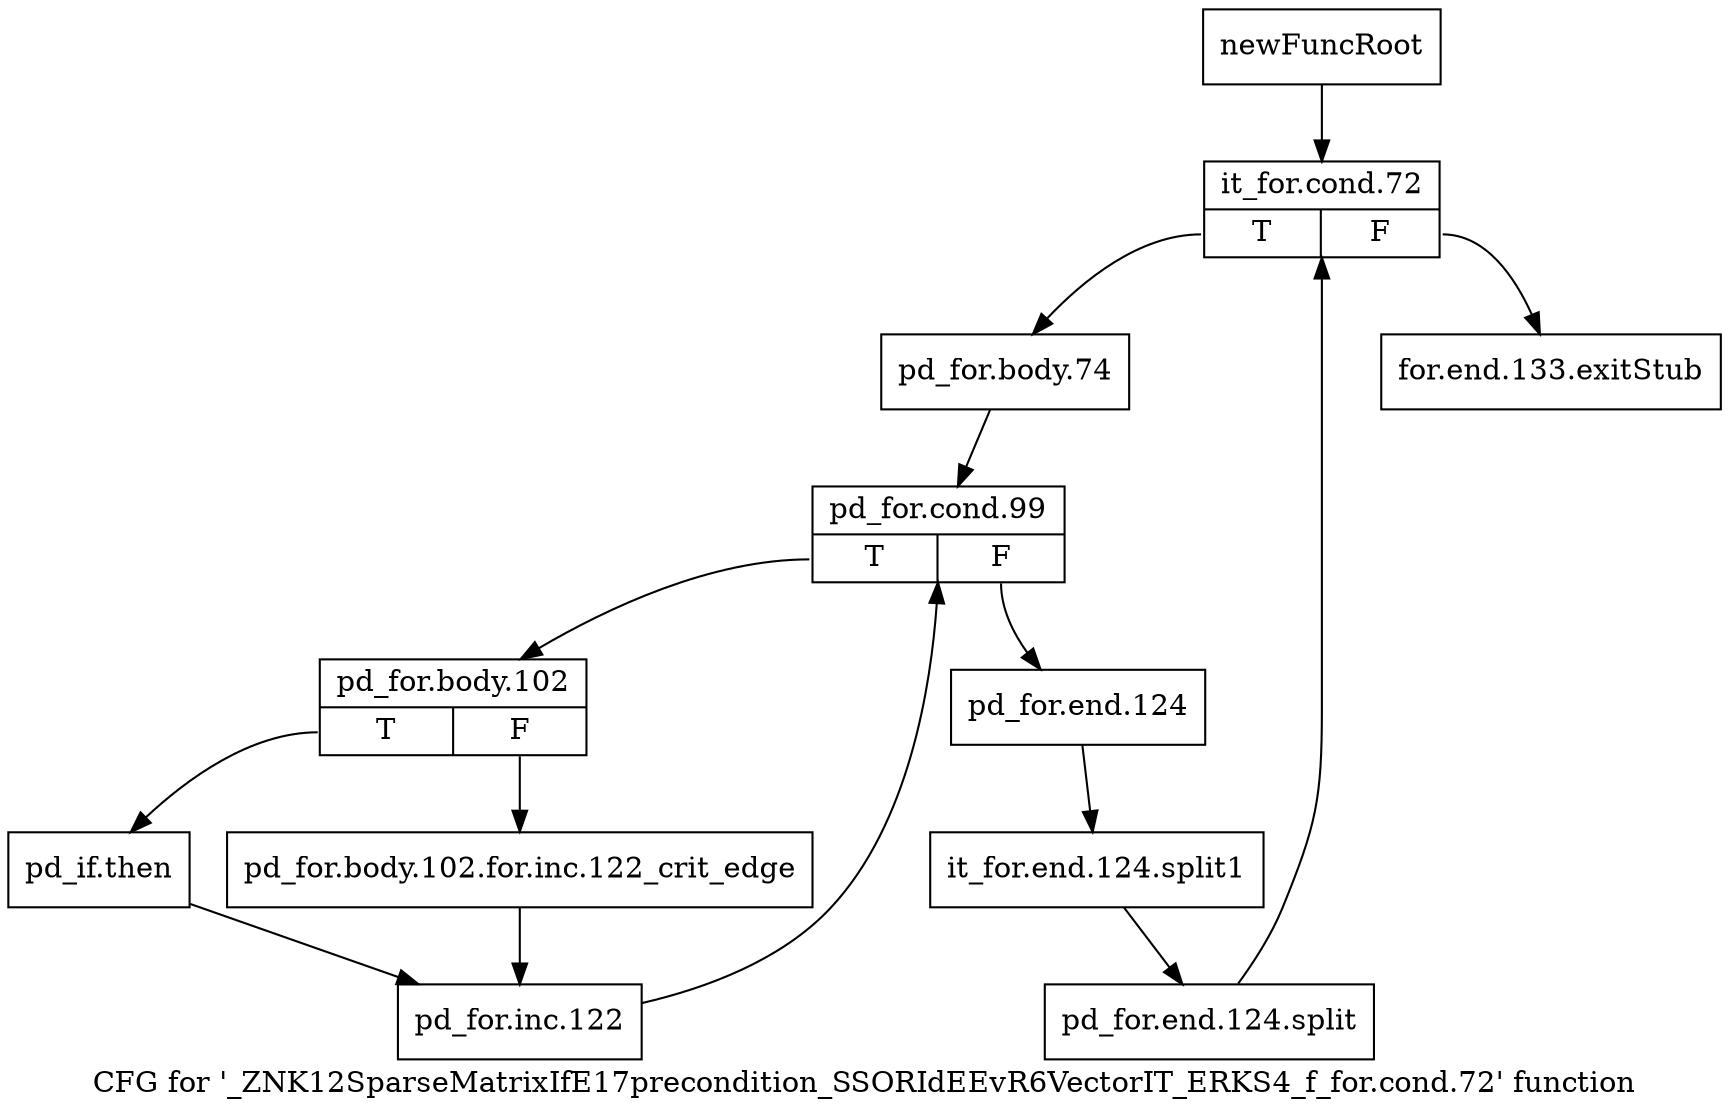 digraph "CFG for '_ZNK12SparseMatrixIfE17precondition_SSORIdEEvR6VectorIT_ERKS4_f_for.cond.72' function" {
	label="CFG for '_ZNK12SparseMatrixIfE17precondition_SSORIdEEvR6VectorIT_ERKS4_f_for.cond.72' function";

	Node0x96d2b50 [shape=record,label="{newFuncRoot}"];
	Node0x96d2b50 -> Node0x96d2bf0;
	Node0x96d2ba0 [shape=record,label="{for.end.133.exitStub}"];
	Node0x96d2bf0 [shape=record,label="{it_for.cond.72|{<s0>T|<s1>F}}"];
	Node0x96d2bf0:s0 -> Node0x96d2c40;
	Node0x96d2bf0:s1 -> Node0x96d2ba0;
	Node0x96d2c40 [shape=record,label="{pd_for.body.74}"];
	Node0x96d2c40 -> Node0x96d2c90;
	Node0x96d2c90 [shape=record,label="{pd_for.cond.99|{<s0>T|<s1>F}}"];
	Node0x96d2c90:s0 -> Node0x96d2d30;
	Node0x96d2c90:s1 -> Node0x96d2ce0;
	Node0x96d2ce0 [shape=record,label="{pd_for.end.124}"];
	Node0x96d2ce0 -> Node0xab2d550;
	Node0xab2d550 [shape=record,label="{it_for.end.124.split1}"];
	Node0xab2d550 -> Node0xab12630;
	Node0xab12630 [shape=record,label="{pd_for.end.124.split}"];
	Node0xab12630 -> Node0x96d2bf0;
	Node0x96d2d30 [shape=record,label="{pd_for.body.102|{<s0>T|<s1>F}}"];
	Node0x96d2d30:s0 -> Node0x96d2dd0;
	Node0x96d2d30:s1 -> Node0x96d2d80;
	Node0x96d2d80 [shape=record,label="{pd_for.body.102.for.inc.122_crit_edge}"];
	Node0x96d2d80 -> Node0x96d2e20;
	Node0x96d2dd0 [shape=record,label="{pd_if.then}"];
	Node0x96d2dd0 -> Node0x96d2e20;
	Node0x96d2e20 [shape=record,label="{pd_for.inc.122}"];
	Node0x96d2e20 -> Node0x96d2c90;
}
